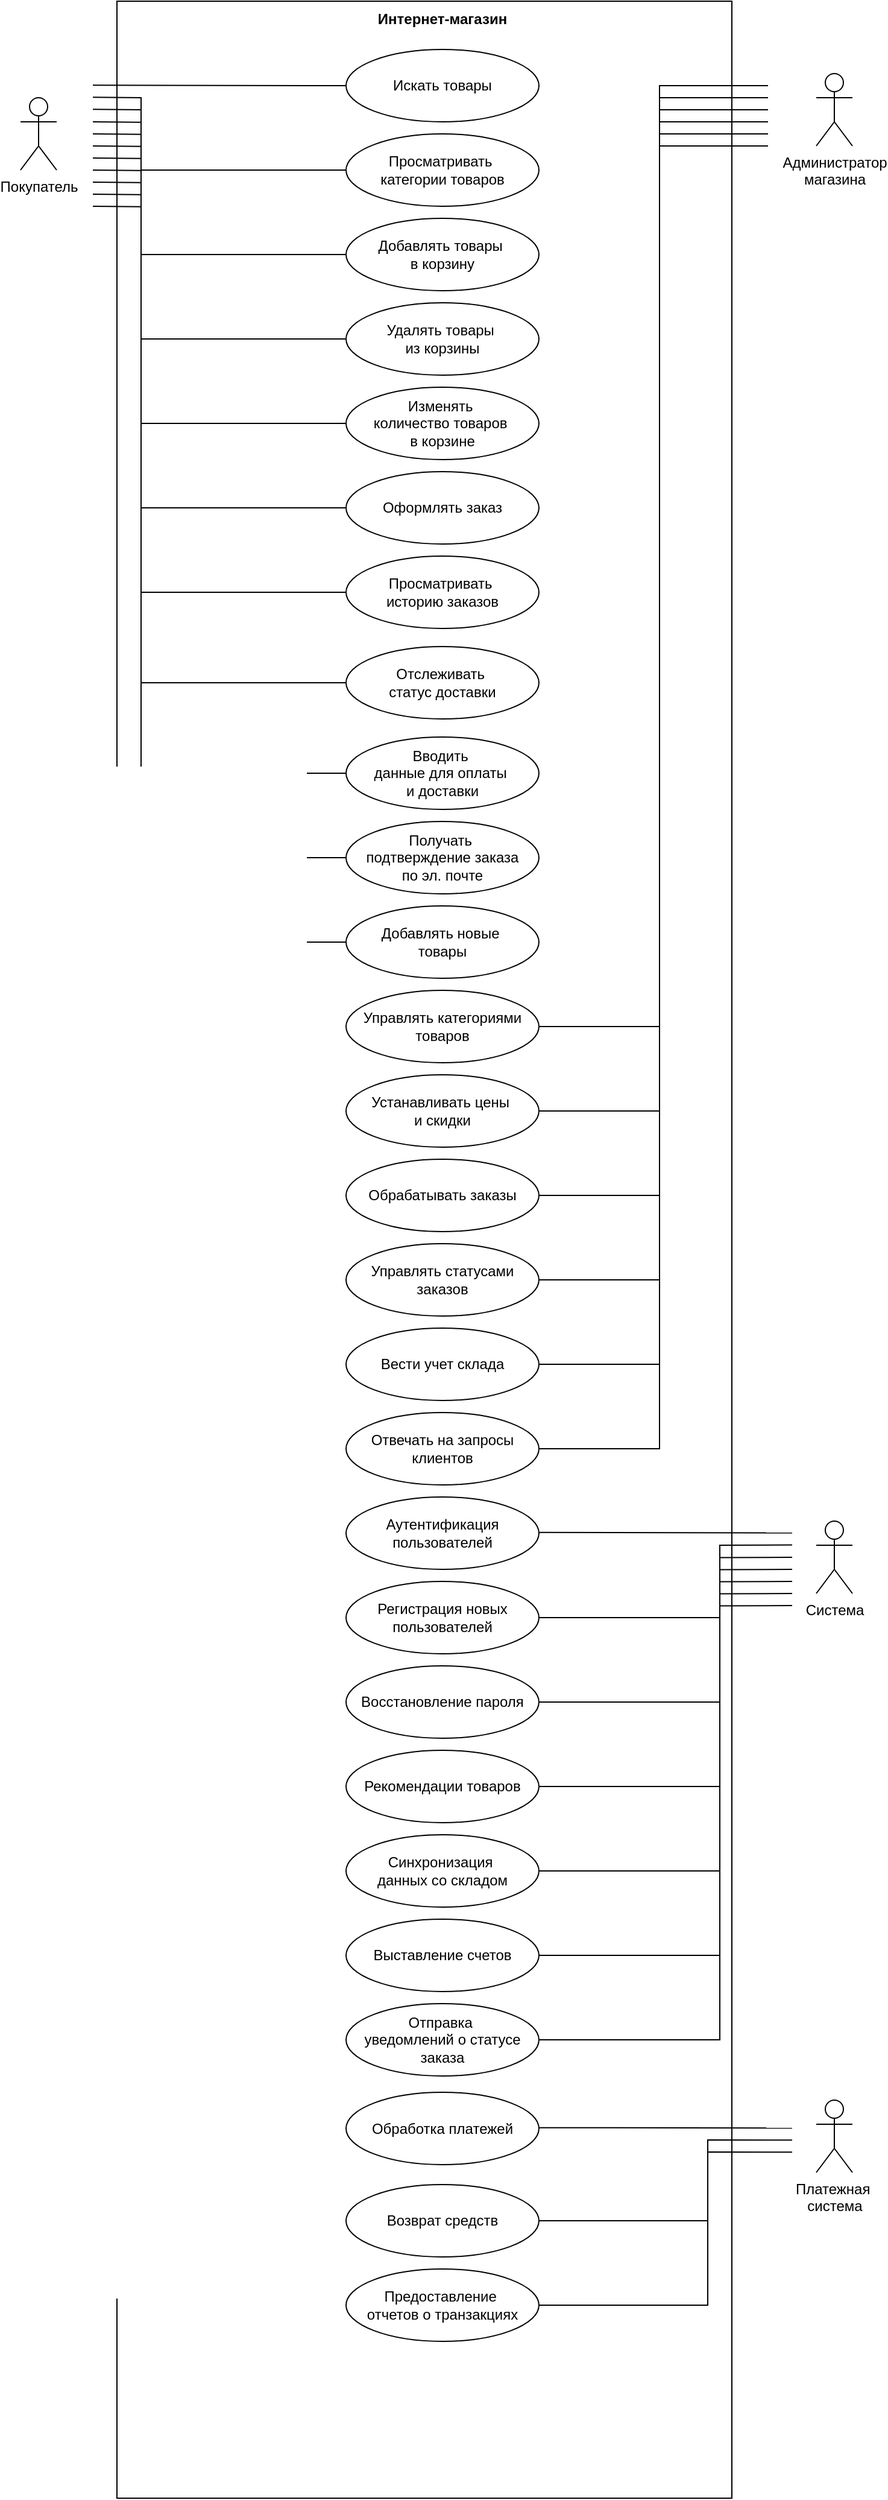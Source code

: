 <mxfile version="24.4.3" type="github">
  <diagram name="Страница — 1" id="Pmskii_91bTWeBg1kff7">
    <mxGraphModel dx="1400" dy="743" grid="1" gridSize="10" guides="1" tooltips="1" connect="1" arrows="1" fold="1" page="1" pageScale="1" pageWidth="827" pageHeight="1169" math="0" shadow="0">
      <root>
        <mxCell id="0" />
        <mxCell id="1" parent="0" />
        <mxCell id="o8MNEEBRWlQBnkrjZcF8-59" value="" style="rounded=0;whiteSpace=wrap;html=1;" parent="1" vertex="1">
          <mxGeometry x="150" y="20" width="510" height="2070" as="geometry" />
        </mxCell>
        <mxCell id="o8MNEEBRWlQBnkrjZcF8-1" value="Покупатель" style="shape=umlActor;verticalLabelPosition=bottom;verticalAlign=top;html=1;outlineConnect=0;" parent="1" vertex="1">
          <mxGeometry x="70" y="100" width="30" height="60" as="geometry" />
        </mxCell>
        <mxCell id="o8MNEEBRWlQBnkrjZcF8-61" value="Интернет-магазин" style="text;html=1;align=center;verticalAlign=middle;whiteSpace=wrap;rounded=0;fontStyle=1" parent="1" vertex="1">
          <mxGeometry x="340" y="20" width="160" height="30" as="geometry" />
        </mxCell>
        <mxCell id="4LxtryDFUk3KSnYK9tjo-4" value="Просматривать&amp;nbsp;&lt;div&gt;категории товаров&lt;/div&gt;" style="ellipse;whiteSpace=wrap;html=1;" vertex="1" parent="1">
          <mxGeometry x="340" y="130" width="160" height="60" as="geometry" />
        </mxCell>
        <mxCell id="4LxtryDFUk3KSnYK9tjo-5" value="Искать товары" style="ellipse;whiteSpace=wrap;html=1;" vertex="1" parent="1">
          <mxGeometry x="340" y="60" width="160" height="60" as="geometry" />
        </mxCell>
        <mxCell id="4LxtryDFUk3KSnYK9tjo-6" value="Добавлять товары&amp;nbsp;&lt;div&gt;в корзину&lt;/div&gt;" style="ellipse;whiteSpace=wrap;html=1;" vertex="1" parent="1">
          <mxGeometry x="340" y="200" width="160" height="60" as="geometry" />
        </mxCell>
        <mxCell id="4LxtryDFUk3KSnYK9tjo-7" value="Удалять товары&amp;nbsp;&lt;div&gt;из корзины&lt;/div&gt;" style="ellipse;whiteSpace=wrap;html=1;" vertex="1" parent="1">
          <mxGeometry x="340" y="270" width="160" height="60" as="geometry" />
        </mxCell>
        <mxCell id="4LxtryDFUk3KSnYK9tjo-8" value="Изменять&amp;nbsp;&lt;div&gt;количество товаров&amp;nbsp;&lt;/div&gt;&lt;div&gt;в корзине&lt;/div&gt;" style="ellipse;whiteSpace=wrap;html=1;" vertex="1" parent="1">
          <mxGeometry x="340" y="340" width="160" height="60" as="geometry" />
        </mxCell>
        <mxCell id="4LxtryDFUk3KSnYK9tjo-9" value="Оформлять заказ" style="ellipse;whiteSpace=wrap;html=1;" vertex="1" parent="1">
          <mxGeometry x="340" y="410" width="160" height="60" as="geometry" />
        </mxCell>
        <mxCell id="4LxtryDFUk3KSnYK9tjo-10" value="Просматривать&amp;nbsp;&lt;div&gt;историю заказов&lt;/div&gt;" style="ellipse;whiteSpace=wrap;html=1;" vertex="1" parent="1">
          <mxGeometry x="340" y="480" width="160" height="60" as="geometry" />
        </mxCell>
        <mxCell id="4LxtryDFUk3KSnYK9tjo-11" value="Отслеживать&amp;nbsp;&lt;div&gt;статус доставки&lt;/div&gt;" style="ellipse;whiteSpace=wrap;html=1;" vertex="1" parent="1">
          <mxGeometry x="340" y="555" width="160" height="60" as="geometry" />
        </mxCell>
        <mxCell id="4LxtryDFUk3KSnYK9tjo-12" value="Вводить&amp;nbsp;&lt;div&gt;данные&amp;nbsp;&lt;span style=&quot;background-color: initial;&quot;&gt;для оплаты&amp;nbsp;&lt;/span&gt;&lt;/div&gt;&lt;div&gt;&lt;span style=&quot;background-color: initial;&quot;&gt;и&amp;nbsp;&lt;/span&gt;&lt;span style=&quot;background-color: initial;&quot;&gt;доставки&lt;/span&gt;&lt;/div&gt;" style="ellipse;whiteSpace=wrap;html=1;" vertex="1" parent="1">
          <mxGeometry x="340" y="630" width="160" height="60" as="geometry" />
        </mxCell>
        <mxCell id="4LxtryDFUk3KSnYK9tjo-13" value="Получать&amp;nbsp;&lt;div&gt;подтверждение заказа&lt;div&gt;по эл. почте&lt;/div&gt;&lt;/div&gt;" style="ellipse;whiteSpace=wrap;html=1;" vertex="1" parent="1">
          <mxGeometry x="340" y="700" width="160" height="60" as="geometry" />
        </mxCell>
        <mxCell id="4LxtryDFUk3KSnYK9tjo-14" value="Добавлять новые&amp;nbsp;&lt;div&gt;товары&lt;/div&gt;" style="ellipse;whiteSpace=wrap;html=1;" vertex="1" parent="1">
          <mxGeometry x="340" y="770" width="160" height="60" as="geometry" />
        </mxCell>
        <mxCell id="4LxtryDFUk3KSnYK9tjo-15" value="Администратор&lt;div&gt;магазина&lt;/div&gt;" style="shape=umlActor;verticalLabelPosition=bottom;verticalAlign=top;html=1;outlineConnect=0;" vertex="1" parent="1">
          <mxGeometry x="730" y="80" width="30" height="60" as="geometry" />
        </mxCell>
        <mxCell id="4LxtryDFUk3KSnYK9tjo-19" value="" style="endArrow=none;html=1;rounded=0;entryX=0;entryY=0.5;entryDx=0;entryDy=0;" edge="1" parent="1" target="4LxtryDFUk3KSnYK9tjo-5">
          <mxGeometry width="50" height="50" relative="1" as="geometry">
            <mxPoint x="130" y="89.67" as="sourcePoint" />
            <mxPoint x="220.18" y="89.88" as="targetPoint" />
          </mxGeometry>
        </mxCell>
        <mxCell id="4LxtryDFUk3KSnYK9tjo-20" value="" style="endArrow=none;html=1;rounded=0;entryX=0;entryY=0.5;entryDx=0;entryDy=0;" edge="1" parent="1" target="4LxtryDFUk3KSnYK9tjo-4">
          <mxGeometry width="50" height="50" relative="1" as="geometry">
            <mxPoint x="130" y="99.67" as="sourcePoint" />
            <mxPoint x="340" y="100" as="targetPoint" />
            <Array as="points">
              <mxPoint x="170" y="100" />
              <mxPoint x="170" y="160" />
            </Array>
          </mxGeometry>
        </mxCell>
        <mxCell id="4LxtryDFUk3KSnYK9tjo-21" value="" style="endArrow=none;html=1;rounded=0;entryX=0;entryY=0.5;entryDx=0;entryDy=0;" edge="1" parent="1" target="4LxtryDFUk3KSnYK9tjo-6">
          <mxGeometry width="50" height="50" relative="1" as="geometry">
            <mxPoint x="130" y="109.67" as="sourcePoint" />
            <mxPoint x="340" y="170" as="targetPoint" />
            <Array as="points">
              <mxPoint x="170" y="110" />
              <mxPoint x="170" y="230" />
            </Array>
          </mxGeometry>
        </mxCell>
        <mxCell id="4LxtryDFUk3KSnYK9tjo-22" value="" style="endArrow=none;html=1;rounded=0;entryX=0;entryY=0.5;entryDx=0;entryDy=0;" edge="1" parent="1" target="4LxtryDFUk3KSnYK9tjo-7">
          <mxGeometry width="50" height="50" relative="1" as="geometry">
            <mxPoint x="130" y="120" as="sourcePoint" />
            <mxPoint x="340" y="240.33" as="targetPoint" />
            <Array as="points">
              <mxPoint x="170" y="120.33" />
              <mxPoint x="170" y="300" />
            </Array>
          </mxGeometry>
        </mxCell>
        <mxCell id="4LxtryDFUk3KSnYK9tjo-23" value="" style="endArrow=none;html=1;rounded=0;entryX=0;entryY=0.5;entryDx=0;entryDy=0;" edge="1" parent="1" target="4LxtryDFUk3KSnYK9tjo-8">
          <mxGeometry width="50" height="50" relative="1" as="geometry">
            <mxPoint x="130" y="130" as="sourcePoint" />
            <mxPoint x="340" y="310" as="targetPoint" />
            <Array as="points">
              <mxPoint x="170" y="130.33" />
              <mxPoint x="170" y="370" />
            </Array>
          </mxGeometry>
        </mxCell>
        <mxCell id="4LxtryDFUk3KSnYK9tjo-24" value="" style="endArrow=none;html=1;rounded=0;entryX=0;entryY=0.5;entryDx=0;entryDy=0;" edge="1" parent="1" target="4LxtryDFUk3KSnYK9tjo-9">
          <mxGeometry width="50" height="50" relative="1" as="geometry">
            <mxPoint x="130" y="140" as="sourcePoint" />
            <mxPoint x="340" y="380" as="targetPoint" />
            <Array as="points">
              <mxPoint x="170" y="140.33" />
              <mxPoint x="170" y="440" />
            </Array>
          </mxGeometry>
        </mxCell>
        <mxCell id="4LxtryDFUk3KSnYK9tjo-25" value="" style="endArrow=none;html=1;rounded=0;entryX=0;entryY=0.5;entryDx=0;entryDy=0;" edge="1" parent="1" target="4LxtryDFUk3KSnYK9tjo-10">
          <mxGeometry width="50" height="50" relative="1" as="geometry">
            <mxPoint x="130" y="150" as="sourcePoint" />
            <mxPoint x="340" y="450" as="targetPoint" />
            <Array as="points">
              <mxPoint x="170" y="150.33" />
              <mxPoint x="170" y="510" />
            </Array>
          </mxGeometry>
        </mxCell>
        <mxCell id="4LxtryDFUk3KSnYK9tjo-26" value="" style="endArrow=none;html=1;rounded=0;entryX=0;entryY=0.5;entryDx=0;entryDy=0;" edge="1" parent="1" target="4LxtryDFUk3KSnYK9tjo-11">
          <mxGeometry width="50" height="50" relative="1" as="geometry">
            <mxPoint x="130" y="160" as="sourcePoint" />
            <mxPoint x="340" y="520" as="targetPoint" />
            <Array as="points">
              <mxPoint x="170" y="160.33" />
              <mxPoint x="170" y="585" />
            </Array>
          </mxGeometry>
        </mxCell>
        <mxCell id="4LxtryDFUk3KSnYK9tjo-27" value="" style="endArrow=none;html=1;rounded=0;entryX=0;entryY=0.5;entryDx=0;entryDy=0;" edge="1" parent="1" target="4LxtryDFUk3KSnYK9tjo-12">
          <mxGeometry width="50" height="50" relative="1" as="geometry">
            <mxPoint x="130" y="170" as="sourcePoint" />
            <mxPoint x="340" y="595" as="targetPoint" />
            <Array as="points">
              <mxPoint x="170" y="170.33" />
              <mxPoint x="170" y="660" />
            </Array>
          </mxGeometry>
        </mxCell>
        <mxCell id="4LxtryDFUk3KSnYK9tjo-28" value="" style="endArrow=none;html=1;rounded=0;entryX=0;entryY=0.5;entryDx=0;entryDy=0;" edge="1" parent="1" target="4LxtryDFUk3KSnYK9tjo-13">
          <mxGeometry width="50" height="50" relative="1" as="geometry">
            <mxPoint x="130" y="180" as="sourcePoint" />
            <mxPoint x="340" y="670" as="targetPoint" />
            <Array as="points">
              <mxPoint x="170" y="180.33" />
              <mxPoint x="170" y="730" />
            </Array>
          </mxGeometry>
        </mxCell>
        <mxCell id="4LxtryDFUk3KSnYK9tjo-29" value="" style="endArrow=none;html=1;rounded=0;entryX=0;entryY=0.5;entryDx=0;entryDy=0;" edge="1" parent="1" target="4LxtryDFUk3KSnYK9tjo-14">
          <mxGeometry width="50" height="50" relative="1" as="geometry">
            <mxPoint x="130" y="190" as="sourcePoint" />
            <mxPoint x="340" y="740" as="targetPoint" />
            <Array as="points">
              <mxPoint x="170" y="190.33" />
              <mxPoint x="170" y="800" />
            </Array>
          </mxGeometry>
        </mxCell>
        <mxCell id="4LxtryDFUk3KSnYK9tjo-30" value="Управлять категориями товаров" style="ellipse;whiteSpace=wrap;html=1;" vertex="1" parent="1">
          <mxGeometry x="340" y="840" width="160" height="60" as="geometry" />
        </mxCell>
        <mxCell id="4LxtryDFUk3KSnYK9tjo-31" value="Устанавливать цены&amp;nbsp;&lt;div&gt;и скидки&lt;/div&gt;" style="ellipse;whiteSpace=wrap;html=1;" vertex="1" parent="1">
          <mxGeometry x="340" y="910" width="160" height="60" as="geometry" />
        </mxCell>
        <mxCell id="4LxtryDFUk3KSnYK9tjo-32" value="Обрабатывать заказы" style="ellipse;whiteSpace=wrap;html=1;" vertex="1" parent="1">
          <mxGeometry x="340" y="980" width="160" height="60" as="geometry" />
        </mxCell>
        <mxCell id="4LxtryDFUk3KSnYK9tjo-33" value="Управлять статусами заказов" style="ellipse;whiteSpace=wrap;html=1;" vertex="1" parent="1">
          <mxGeometry x="340" y="1050" width="160" height="60" as="geometry" />
        </mxCell>
        <mxCell id="4LxtryDFUk3KSnYK9tjo-34" value="Вести учет склада" style="ellipse;whiteSpace=wrap;html=1;" vertex="1" parent="1">
          <mxGeometry x="340" y="1120" width="160" height="60" as="geometry" />
        </mxCell>
        <mxCell id="4LxtryDFUk3KSnYK9tjo-35" value="Отвечать на запросы клиентов" style="ellipse;whiteSpace=wrap;html=1;" vertex="1" parent="1">
          <mxGeometry x="340" y="1190" width="160" height="60" as="geometry" />
        </mxCell>
        <mxCell id="4LxtryDFUk3KSnYK9tjo-36" value="" style="endArrow=none;html=1;rounded=0;exitX=1;exitY=0.5;exitDx=0;exitDy=0;" edge="1" parent="1" source="4LxtryDFUk3KSnYK9tjo-30">
          <mxGeometry width="50" height="50" relative="1" as="geometry">
            <mxPoint x="520" y="89.5" as="sourcePoint" />
            <mxPoint x="690" y="90" as="targetPoint" />
            <Array as="points">
              <mxPoint x="600" y="870" />
              <mxPoint x="600" y="90" />
            </Array>
          </mxGeometry>
        </mxCell>
        <mxCell id="4LxtryDFUk3KSnYK9tjo-38" value="" style="endArrow=none;html=1;rounded=0;exitX=1;exitY=0.5;exitDx=0;exitDy=0;" edge="1" parent="1" source="4LxtryDFUk3KSnYK9tjo-31">
          <mxGeometry width="50" height="50" relative="1" as="geometry">
            <mxPoint x="500" y="880" as="sourcePoint" />
            <mxPoint x="690" y="100" as="targetPoint" />
            <Array as="points">
              <mxPoint x="600" y="940" />
              <mxPoint x="600" y="100" />
            </Array>
          </mxGeometry>
        </mxCell>
        <mxCell id="4LxtryDFUk3KSnYK9tjo-40" value="" style="endArrow=none;html=1;rounded=0;exitX=1;exitY=0.5;exitDx=0;exitDy=0;" edge="1" parent="1" source="4LxtryDFUk3KSnYK9tjo-32">
          <mxGeometry width="50" height="50" relative="1" as="geometry">
            <mxPoint x="500" y="950" as="sourcePoint" />
            <mxPoint x="690" y="110" as="targetPoint" />
            <Array as="points">
              <mxPoint x="600" y="1010" />
              <mxPoint x="600" y="110" />
            </Array>
          </mxGeometry>
        </mxCell>
        <mxCell id="4LxtryDFUk3KSnYK9tjo-41" value="" style="endArrow=none;html=1;rounded=0;exitX=1;exitY=0.5;exitDx=0;exitDy=0;" edge="1" parent="1" source="4LxtryDFUk3KSnYK9tjo-33">
          <mxGeometry width="50" height="50" relative="1" as="geometry">
            <mxPoint x="500" y="1020" as="sourcePoint" />
            <mxPoint x="690" y="120" as="targetPoint" />
            <Array as="points">
              <mxPoint x="600" y="1080" />
              <mxPoint x="600" y="120" />
            </Array>
          </mxGeometry>
        </mxCell>
        <mxCell id="4LxtryDFUk3KSnYK9tjo-42" value="" style="endArrow=none;html=1;rounded=0;exitX=1;exitY=0.5;exitDx=0;exitDy=0;" edge="1" parent="1" source="4LxtryDFUk3KSnYK9tjo-34">
          <mxGeometry width="50" height="50" relative="1" as="geometry">
            <mxPoint x="500" y="1090" as="sourcePoint" />
            <mxPoint x="690" y="130" as="targetPoint" />
            <Array as="points">
              <mxPoint x="600" y="1150" />
              <mxPoint x="600" y="130" />
            </Array>
          </mxGeometry>
        </mxCell>
        <mxCell id="4LxtryDFUk3KSnYK9tjo-43" value="" style="endArrow=none;html=1;rounded=0;exitX=1;exitY=0.5;exitDx=0;exitDy=0;" edge="1" parent="1" source="4LxtryDFUk3KSnYK9tjo-35">
          <mxGeometry width="50" height="50" relative="1" as="geometry">
            <mxPoint x="500" y="1160" as="sourcePoint" />
            <mxPoint x="690" y="140" as="targetPoint" />
            <Array as="points">
              <mxPoint x="600" y="1220" />
              <mxPoint x="600" y="140" />
            </Array>
          </mxGeometry>
        </mxCell>
        <mxCell id="4LxtryDFUk3KSnYK9tjo-44" value="Система" style="shape=umlActor;verticalLabelPosition=bottom;verticalAlign=top;html=1;outlineConnect=0;" vertex="1" parent="1">
          <mxGeometry x="730" y="1280" width="30" height="60" as="geometry" />
        </mxCell>
        <mxCell id="4LxtryDFUk3KSnYK9tjo-45" value="Аутентификация пользователей" style="ellipse;whiteSpace=wrap;html=1;" vertex="1" parent="1">
          <mxGeometry x="340" y="1260" width="160" height="60" as="geometry" />
        </mxCell>
        <mxCell id="4LxtryDFUk3KSnYK9tjo-46" value="Регистрация новых пользователей" style="ellipse;whiteSpace=wrap;html=1;" vertex="1" parent="1">
          <mxGeometry x="340" y="1330" width="160" height="60" as="geometry" />
        </mxCell>
        <mxCell id="4LxtryDFUk3KSnYK9tjo-47" value="Восстановление пароля" style="ellipse;whiteSpace=wrap;html=1;" vertex="1" parent="1">
          <mxGeometry x="340" y="1400" width="160" height="60" as="geometry" />
        </mxCell>
        <mxCell id="4LxtryDFUk3KSnYK9tjo-48" value="Рекомендации товаров" style="ellipse;whiteSpace=wrap;html=1;" vertex="1" parent="1">
          <mxGeometry x="340" y="1470" width="160" height="60" as="geometry" />
        </mxCell>
        <mxCell id="4LxtryDFUk3KSnYK9tjo-49" value="Синхронизация&amp;nbsp;&lt;div&gt;данных &lt;span style=&quot;background-color: initial;&quot;&gt;со складом&lt;/span&gt;&lt;/div&gt;" style="ellipse;whiteSpace=wrap;html=1;" vertex="1" parent="1">
          <mxGeometry x="340" y="1540" width="160" height="60" as="geometry" />
        </mxCell>
        <mxCell id="4LxtryDFUk3KSnYK9tjo-50" value="Выставление счетов" style="ellipse;whiteSpace=wrap;html=1;" vertex="1" parent="1">
          <mxGeometry x="340" y="1610" width="160" height="60" as="geometry" />
        </mxCell>
        <mxCell id="4LxtryDFUk3KSnYK9tjo-51" value="Отправка&amp;nbsp;&lt;div&gt;уведомлений о статусе заказа&lt;/div&gt;" style="ellipse;whiteSpace=wrap;html=1;" vertex="1" parent="1">
          <mxGeometry x="340" y="1680" width="160" height="60" as="geometry" />
        </mxCell>
        <mxCell id="4LxtryDFUk3KSnYK9tjo-52" value="" style="endArrow=none;html=1;rounded=0;entryX=0;entryY=0.5;entryDx=0;entryDy=0;" edge="1" parent="1">
          <mxGeometry width="50" height="50" relative="1" as="geometry">
            <mxPoint x="500" y="1289.41" as="sourcePoint" />
            <mxPoint x="710" y="1289.74" as="targetPoint" />
          </mxGeometry>
        </mxCell>
        <mxCell id="4LxtryDFUk3KSnYK9tjo-53" value="" style="endArrow=none;html=1;rounded=0;entryX=0;entryY=0.5;entryDx=0;entryDy=0;exitX=1;exitY=0.5;exitDx=0;exitDy=0;" edge="1" parent="1" source="4LxtryDFUk3KSnYK9tjo-46">
          <mxGeometry width="50" height="50" relative="1" as="geometry">
            <mxPoint x="500" y="1299.41" as="sourcePoint" />
            <mxPoint x="710" y="1299.74" as="targetPoint" />
            <Array as="points">
              <mxPoint x="650" y="1360" />
              <mxPoint x="650" y="1300" />
            </Array>
          </mxGeometry>
        </mxCell>
        <mxCell id="4LxtryDFUk3KSnYK9tjo-54" value="" style="endArrow=none;html=1;rounded=0;entryX=0;entryY=0.5;entryDx=0;entryDy=0;exitX=1;exitY=0.5;exitDx=0;exitDy=0;" edge="1" parent="1" source="4LxtryDFUk3KSnYK9tjo-47">
          <mxGeometry width="50" height="50" relative="1" as="geometry">
            <mxPoint x="500" y="1370.26" as="sourcePoint" />
            <mxPoint x="710" y="1310" as="targetPoint" />
            <Array as="points">
              <mxPoint x="650" y="1430" />
              <mxPoint x="650" y="1310.26" />
            </Array>
          </mxGeometry>
        </mxCell>
        <mxCell id="4LxtryDFUk3KSnYK9tjo-55" value="" style="endArrow=none;html=1;rounded=0;entryX=0;entryY=0.5;entryDx=0;entryDy=0;exitX=1;exitY=0.5;exitDx=0;exitDy=0;" edge="1" parent="1" source="4LxtryDFUk3KSnYK9tjo-48">
          <mxGeometry width="50" height="50" relative="1" as="geometry">
            <mxPoint x="500" y="1440" as="sourcePoint" />
            <mxPoint x="710" y="1320" as="targetPoint" />
            <Array as="points">
              <mxPoint x="650" y="1500" />
              <mxPoint x="650" y="1320.26" />
            </Array>
          </mxGeometry>
        </mxCell>
        <mxCell id="4LxtryDFUk3KSnYK9tjo-56" value="" style="endArrow=none;html=1;rounded=0;entryX=0;entryY=0.5;entryDx=0;entryDy=0;exitX=1;exitY=0.5;exitDx=0;exitDy=0;" edge="1" parent="1" source="4LxtryDFUk3KSnYK9tjo-49">
          <mxGeometry width="50" height="50" relative="1" as="geometry">
            <mxPoint x="500" y="1510" as="sourcePoint" />
            <mxPoint x="710" y="1330" as="targetPoint" />
            <Array as="points">
              <mxPoint x="650" y="1570" />
              <mxPoint x="650" y="1330.26" />
            </Array>
          </mxGeometry>
        </mxCell>
        <mxCell id="4LxtryDFUk3KSnYK9tjo-57" value="" style="endArrow=none;html=1;rounded=0;entryX=0;entryY=0.5;entryDx=0;entryDy=0;exitX=1;exitY=0.5;exitDx=0;exitDy=0;" edge="1" parent="1" source="4LxtryDFUk3KSnYK9tjo-50">
          <mxGeometry width="50" height="50" relative="1" as="geometry">
            <mxPoint x="500" y="1580" as="sourcePoint" />
            <mxPoint x="710" y="1340" as="targetPoint" />
            <Array as="points">
              <mxPoint x="650" y="1640" />
              <mxPoint x="650" y="1340.26" />
            </Array>
          </mxGeometry>
        </mxCell>
        <mxCell id="4LxtryDFUk3KSnYK9tjo-58" value="" style="endArrow=none;html=1;rounded=0;entryX=0;entryY=0.5;entryDx=0;entryDy=0;exitX=1;exitY=0.5;exitDx=0;exitDy=0;" edge="1" parent="1" source="4LxtryDFUk3KSnYK9tjo-51">
          <mxGeometry width="50" height="50" relative="1" as="geometry">
            <mxPoint x="500" y="1650" as="sourcePoint" />
            <mxPoint x="710" y="1350" as="targetPoint" />
            <Array as="points">
              <mxPoint x="650" y="1710" />
              <mxPoint x="650" y="1350.26" />
            </Array>
          </mxGeometry>
        </mxCell>
        <mxCell id="4LxtryDFUk3KSnYK9tjo-59" value="Платежная&amp;nbsp;&lt;div&gt;система&lt;/div&gt;" style="shape=umlActor;verticalLabelPosition=bottom;verticalAlign=top;html=1;outlineConnect=0;" vertex="1" parent="1">
          <mxGeometry x="730" y="1760" width="30" height="60" as="geometry" />
        </mxCell>
        <mxCell id="4LxtryDFUk3KSnYK9tjo-60" value="Обработка платежей" style="ellipse;whiteSpace=wrap;html=1;" vertex="1" parent="1">
          <mxGeometry x="340" y="1753.5" width="160" height="60" as="geometry" />
        </mxCell>
        <mxCell id="4LxtryDFUk3KSnYK9tjo-61" value="Возврат средств" style="ellipse;whiteSpace=wrap;html=1;" vertex="1" parent="1">
          <mxGeometry x="340" y="1830" width="160" height="60" as="geometry" />
        </mxCell>
        <mxCell id="4LxtryDFUk3KSnYK9tjo-62" value="Предоставление&amp;nbsp;&lt;div&gt;отчетов о транзакциях&lt;/div&gt;" style="ellipse;whiteSpace=wrap;html=1;" vertex="1" parent="1">
          <mxGeometry x="340" y="1900" width="160" height="60" as="geometry" />
        </mxCell>
        <mxCell id="4LxtryDFUk3KSnYK9tjo-63" value="" style="endArrow=none;html=1;rounded=0;entryX=0;entryY=0.5;entryDx=0;entryDy=0;" edge="1" parent="1">
          <mxGeometry width="50" height="50" relative="1" as="geometry">
            <mxPoint x="500" y="1782.83" as="sourcePoint" />
            <mxPoint x="710" y="1783.16" as="targetPoint" />
          </mxGeometry>
        </mxCell>
        <mxCell id="4LxtryDFUk3KSnYK9tjo-64" value="" style="endArrow=none;html=1;rounded=0;entryX=0;entryY=0.5;entryDx=0;entryDy=0;exitX=1;exitY=0.5;exitDx=0;exitDy=0;" edge="1" parent="1" source="4LxtryDFUk3KSnYK9tjo-61">
          <mxGeometry width="50" height="50" relative="1" as="geometry">
            <mxPoint x="500" y="1792.83" as="sourcePoint" />
            <mxPoint x="710" y="1793.16" as="targetPoint" />
            <Array as="points">
              <mxPoint x="640" y="1860" />
              <mxPoint x="640" y="1793" />
            </Array>
          </mxGeometry>
        </mxCell>
        <mxCell id="4LxtryDFUk3KSnYK9tjo-65" value="" style="endArrow=none;html=1;rounded=0;entryX=0;entryY=0.5;entryDx=0;entryDy=0;exitX=1;exitY=0.5;exitDx=0;exitDy=0;" edge="1" parent="1" source="4LxtryDFUk3KSnYK9tjo-62">
          <mxGeometry width="50" height="50" relative="1" as="geometry">
            <mxPoint x="500" y="1870" as="sourcePoint" />
            <mxPoint x="710" y="1803.16" as="targetPoint" />
            <Array as="points">
              <mxPoint x="640" y="1930" />
              <mxPoint x="640" y="1803" />
            </Array>
          </mxGeometry>
        </mxCell>
      </root>
    </mxGraphModel>
  </diagram>
</mxfile>
